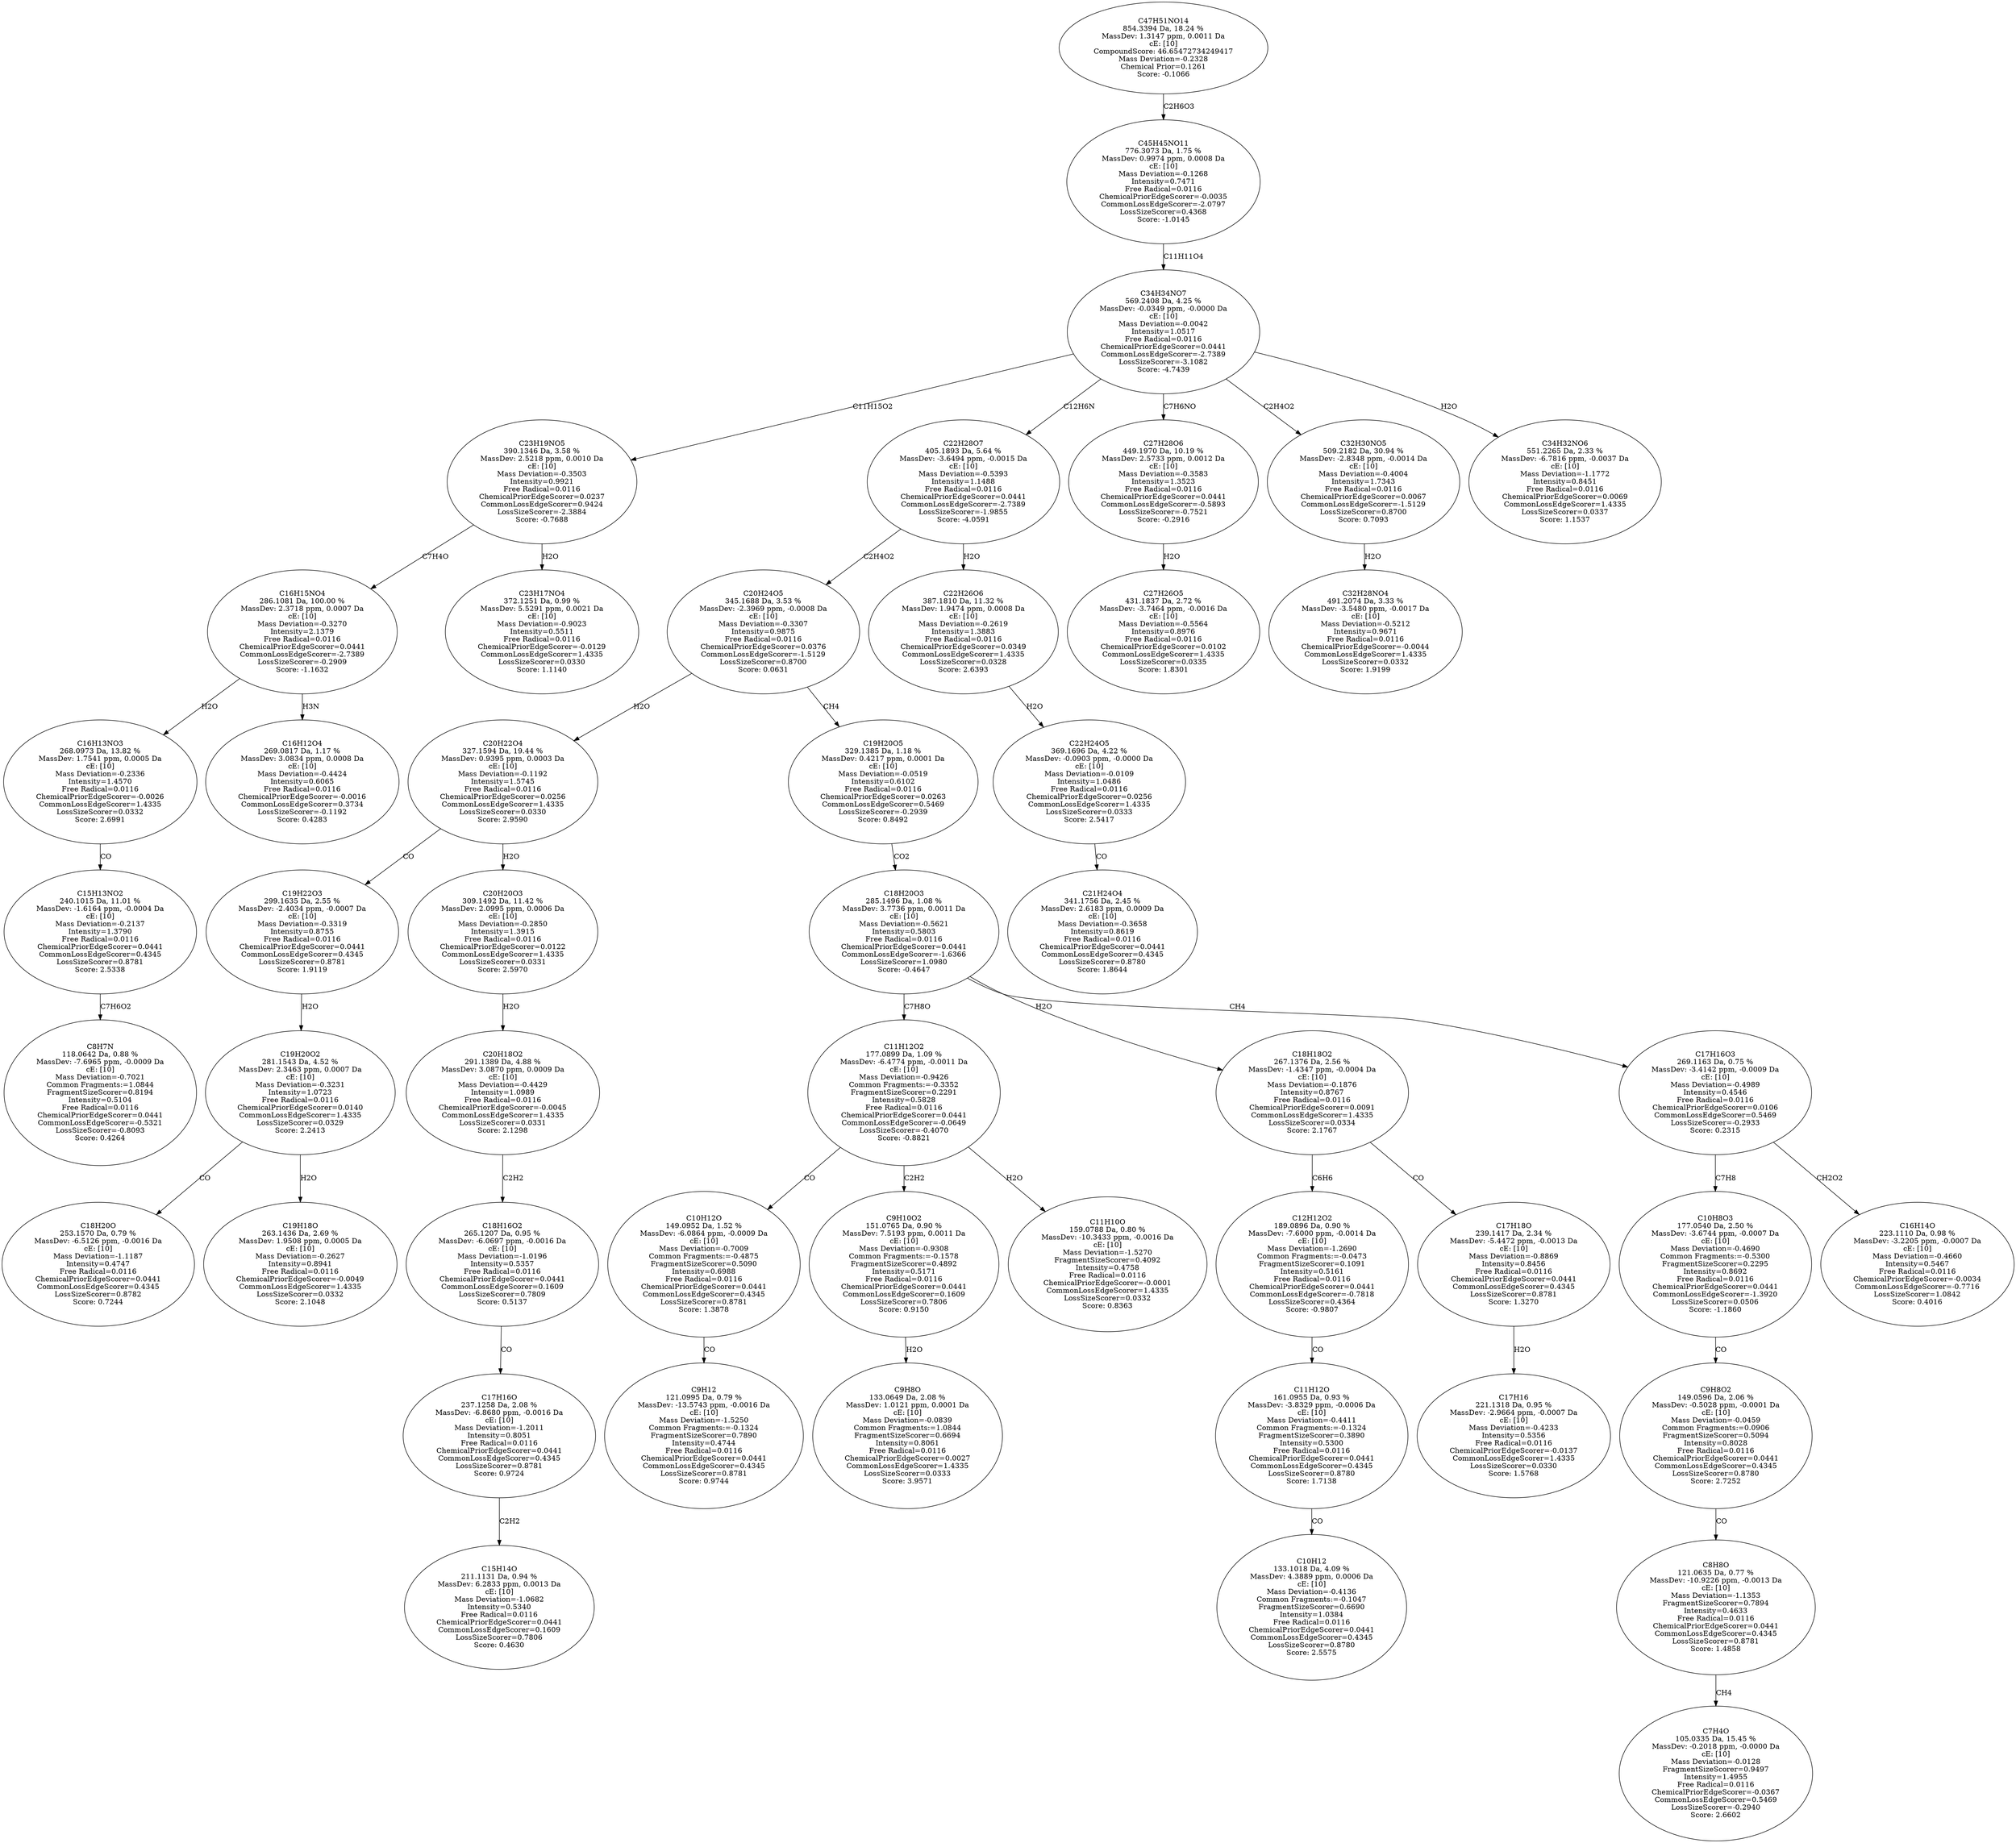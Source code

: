 strict digraph {
v1 [label="C8H7N\n118.0642 Da, 0.88 %\nMassDev: -7.6965 ppm, -0.0009 Da\ncE: [10]\nMass Deviation=-0.7021\nCommon Fragments:=1.0844\nFragmentSizeScorer=0.8194\nIntensity=0.5104\nFree Radical=0.0116\nChemicalPriorEdgeScorer=0.0441\nCommonLossEdgeScorer=-0.5321\nLossSizeScorer=-0.8093\nScore: 0.4264"];
v2 [label="C15H13NO2\n240.1015 Da, 11.01 %\nMassDev: -1.6164 ppm, -0.0004 Da\ncE: [10]\nMass Deviation=-0.2137\nIntensity=1.3790\nFree Radical=0.0116\nChemicalPriorEdgeScorer=0.0441\nCommonLossEdgeScorer=0.4345\nLossSizeScorer=0.8781\nScore: 2.5338"];
v3 [label="C16H13NO3\n268.0973 Da, 13.82 %\nMassDev: 1.7541 ppm, 0.0005 Da\ncE: [10]\nMass Deviation=-0.2336\nIntensity=1.4570\nFree Radical=0.0116\nChemicalPriorEdgeScorer=-0.0026\nCommonLossEdgeScorer=1.4335\nLossSizeScorer=0.0332\nScore: 2.6991"];
v4 [label="C16H12O4\n269.0817 Da, 1.17 %\nMassDev: 3.0834 ppm, 0.0008 Da\ncE: [10]\nMass Deviation=-0.4424\nIntensity=0.6065\nFree Radical=0.0116\nChemicalPriorEdgeScorer=-0.0016\nCommonLossEdgeScorer=0.3734\nLossSizeScorer=-0.1192\nScore: 0.4283"];
v5 [label="C16H15NO4\n286.1081 Da, 100.00 %\nMassDev: 2.3718 ppm, 0.0007 Da\ncE: [10]\nMass Deviation=-0.3270\nIntensity=2.1379\nFree Radical=0.0116\nChemicalPriorEdgeScorer=0.0441\nCommonLossEdgeScorer=-2.7389\nLossSizeScorer=-0.2909\nScore: -1.1632"];
v6 [label="C23H17NO4\n372.1251 Da, 0.99 %\nMassDev: 5.5291 ppm, 0.0021 Da\ncE: [10]\nMass Deviation=-0.9023\nIntensity=0.5511\nFree Radical=0.0116\nChemicalPriorEdgeScorer=-0.0129\nCommonLossEdgeScorer=1.4335\nLossSizeScorer=0.0330\nScore: 1.1140"];
v7 [label="C23H19NO5\n390.1346 Da, 3.58 %\nMassDev: 2.5218 ppm, 0.0010 Da\ncE: [10]\nMass Deviation=-0.3503\nIntensity=0.9921\nFree Radical=0.0116\nChemicalPriorEdgeScorer=0.0237\nCommonLossEdgeScorer=0.9424\nLossSizeScorer=-2.3884\nScore: -0.7688"];
v8 [label="C18H20O\n253.1570 Da, 0.79 %\nMassDev: -6.5126 ppm, -0.0016 Da\ncE: [10]\nMass Deviation=-1.1187\nIntensity=0.4747\nFree Radical=0.0116\nChemicalPriorEdgeScorer=0.0441\nCommonLossEdgeScorer=0.4345\nLossSizeScorer=0.8782\nScore: 0.7244"];
v9 [label="C19H18O\n263.1436 Da, 2.69 %\nMassDev: 1.9508 ppm, 0.0005 Da\ncE: [10]\nMass Deviation=-0.2627\nIntensity=0.8941\nFree Radical=0.0116\nChemicalPriorEdgeScorer=-0.0049\nCommonLossEdgeScorer=1.4335\nLossSizeScorer=0.0332\nScore: 2.1048"];
v10 [label="C19H20O2\n281.1543 Da, 4.52 %\nMassDev: 2.3463 ppm, 0.0007 Da\ncE: [10]\nMass Deviation=-0.3231\nIntensity=1.0723\nFree Radical=0.0116\nChemicalPriorEdgeScorer=0.0140\nCommonLossEdgeScorer=1.4335\nLossSizeScorer=0.0329\nScore: 2.2413"];
v11 [label="C19H22O3\n299.1635 Da, 2.55 %\nMassDev: -2.4034 ppm, -0.0007 Da\ncE: [10]\nMass Deviation=-0.3319\nIntensity=0.8755\nFree Radical=0.0116\nChemicalPriorEdgeScorer=0.0441\nCommonLossEdgeScorer=0.4345\nLossSizeScorer=0.8781\nScore: 1.9119"];
v12 [label="C15H14O\n211.1131 Da, 0.94 %\nMassDev: 6.2833 ppm, 0.0013 Da\ncE: [10]\nMass Deviation=-1.0682\nIntensity=0.5340\nFree Radical=0.0116\nChemicalPriorEdgeScorer=0.0441\nCommonLossEdgeScorer=0.1609\nLossSizeScorer=0.7806\nScore: 0.4630"];
v13 [label="C17H16O\n237.1258 Da, 2.08 %\nMassDev: -6.8680 ppm, -0.0016 Da\ncE: [10]\nMass Deviation=-1.2011\nIntensity=0.8051\nFree Radical=0.0116\nChemicalPriorEdgeScorer=0.0441\nCommonLossEdgeScorer=0.4345\nLossSizeScorer=0.8781\nScore: 0.9724"];
v14 [label="C18H16O2\n265.1207 Da, 0.95 %\nMassDev: -6.0697 ppm, -0.0016 Da\ncE: [10]\nMass Deviation=-1.0196\nIntensity=0.5357\nFree Radical=0.0116\nChemicalPriorEdgeScorer=0.0441\nCommonLossEdgeScorer=0.1609\nLossSizeScorer=0.7809\nScore: 0.5137"];
v15 [label="C20H18O2\n291.1389 Da, 4.88 %\nMassDev: 3.0870 ppm, 0.0009 Da\ncE: [10]\nMass Deviation=-0.4429\nIntensity=1.0989\nFree Radical=0.0116\nChemicalPriorEdgeScorer=-0.0045\nCommonLossEdgeScorer=1.4335\nLossSizeScorer=0.0331\nScore: 2.1298"];
v16 [label="C20H20O3\n309.1492 Da, 11.42 %\nMassDev: 2.0995 ppm, 0.0006 Da\ncE: [10]\nMass Deviation=-0.2850\nIntensity=1.3915\nFree Radical=0.0116\nChemicalPriorEdgeScorer=0.0122\nCommonLossEdgeScorer=1.4335\nLossSizeScorer=0.0331\nScore: 2.5970"];
v17 [label="C20H22O4\n327.1594 Da, 19.44 %\nMassDev: 0.9395 ppm, 0.0003 Da\ncE: [10]\nMass Deviation=-0.1192\nIntensity=1.5745\nFree Radical=0.0116\nChemicalPriorEdgeScorer=0.0256\nCommonLossEdgeScorer=1.4335\nLossSizeScorer=0.0330\nScore: 2.9590"];
v18 [label="C9H12\n121.0995 Da, 0.79 %\nMassDev: -13.5743 ppm, -0.0016 Da\ncE: [10]\nMass Deviation=-1.5250\nCommon Fragments:=-0.1324\nFragmentSizeScorer=0.7890\nIntensity=0.4744\nFree Radical=0.0116\nChemicalPriorEdgeScorer=0.0441\nCommonLossEdgeScorer=0.4345\nLossSizeScorer=0.8781\nScore: 0.9744"];
v19 [label="C10H12O\n149.0952 Da, 1.52 %\nMassDev: -6.0864 ppm, -0.0009 Da\ncE: [10]\nMass Deviation=-0.7009\nCommon Fragments:=-0.4875\nFragmentSizeScorer=0.5090\nIntensity=0.6988\nFree Radical=0.0116\nChemicalPriorEdgeScorer=0.0441\nCommonLossEdgeScorer=0.4345\nLossSizeScorer=0.8781\nScore: 1.3878"];
v20 [label="C9H8O\n133.0649 Da, 2.08 %\nMassDev: 1.0121 ppm, 0.0001 Da\ncE: [10]\nMass Deviation=-0.0839\nCommon Fragments:=1.0844\nFragmentSizeScorer=0.6694\nIntensity=0.8061\nFree Radical=0.0116\nChemicalPriorEdgeScorer=0.0027\nCommonLossEdgeScorer=1.4335\nLossSizeScorer=0.0333\nScore: 3.9571"];
v21 [label="C9H10O2\n151.0765 Da, 0.90 %\nMassDev: 7.5193 ppm, 0.0011 Da\ncE: [10]\nMass Deviation=-0.9308\nCommon Fragments:=-0.1578\nFragmentSizeScorer=0.4892\nIntensity=0.5171\nFree Radical=0.0116\nChemicalPriorEdgeScorer=0.0441\nCommonLossEdgeScorer=0.1609\nLossSizeScorer=0.7806\nScore: 0.9150"];
v22 [label="C11H10O\n159.0788 Da, 0.80 %\nMassDev: -10.3433 ppm, -0.0016 Da\ncE: [10]\nMass Deviation=-1.5270\nFragmentSizeScorer=0.4092\nIntensity=0.4758\nFree Radical=0.0116\nChemicalPriorEdgeScorer=-0.0001\nCommonLossEdgeScorer=1.4335\nLossSizeScorer=0.0332\nScore: 0.8363"];
v23 [label="C11H12O2\n177.0899 Da, 1.09 %\nMassDev: -6.4774 ppm, -0.0011 Da\ncE: [10]\nMass Deviation=-0.9426\nCommon Fragments:=-0.3352\nFragmentSizeScorer=0.2291\nIntensity=0.5828\nFree Radical=0.0116\nChemicalPriorEdgeScorer=0.0441\nCommonLossEdgeScorer=-0.0649\nLossSizeScorer=-0.4070\nScore: -0.8821"];
v24 [label="C10H12\n133.1018 Da, 4.09 %\nMassDev: 4.3889 ppm, 0.0006 Da\ncE: [10]\nMass Deviation=-0.4136\nCommon Fragments:=-0.1047\nFragmentSizeScorer=0.6690\nIntensity=1.0384\nFree Radical=0.0116\nChemicalPriorEdgeScorer=0.0441\nCommonLossEdgeScorer=0.4345\nLossSizeScorer=0.8780\nScore: 2.5575"];
v25 [label="C11H12O\n161.0955 Da, 0.93 %\nMassDev: -3.8329 ppm, -0.0006 Da\ncE: [10]\nMass Deviation=-0.4411\nCommon Fragments:=-0.1324\nFragmentSizeScorer=0.3890\nIntensity=0.5300\nFree Radical=0.0116\nChemicalPriorEdgeScorer=0.0441\nCommonLossEdgeScorer=0.4345\nLossSizeScorer=0.8780\nScore: 1.7138"];
v26 [label="C12H12O2\n189.0896 Da, 0.90 %\nMassDev: -7.6000 ppm, -0.0014 Da\ncE: [10]\nMass Deviation=-1.2690\nCommon Fragments:=-0.0473\nFragmentSizeScorer=0.1091\nIntensity=0.5161\nFree Radical=0.0116\nChemicalPriorEdgeScorer=0.0441\nCommonLossEdgeScorer=-0.7818\nLossSizeScorer=0.4364\nScore: -0.9807"];
v27 [label="C17H16\n221.1318 Da, 0.95 %\nMassDev: -2.9664 ppm, -0.0007 Da\ncE: [10]\nMass Deviation=-0.4233\nIntensity=0.5356\nFree Radical=0.0116\nChemicalPriorEdgeScorer=-0.0137\nCommonLossEdgeScorer=1.4335\nLossSizeScorer=0.0330\nScore: 1.5768"];
v28 [label="C17H18O\n239.1417 Da, 2.34 %\nMassDev: -5.4472 ppm, -0.0013 Da\ncE: [10]\nMass Deviation=-0.8869\nIntensity=0.8456\nFree Radical=0.0116\nChemicalPriorEdgeScorer=0.0441\nCommonLossEdgeScorer=0.4345\nLossSizeScorer=0.8781\nScore: 1.3270"];
v29 [label="C18H18O2\n267.1376 Da, 2.56 %\nMassDev: -1.4347 ppm, -0.0004 Da\ncE: [10]\nMass Deviation=-0.1876\nIntensity=0.8767\nFree Radical=0.0116\nChemicalPriorEdgeScorer=0.0091\nCommonLossEdgeScorer=1.4335\nLossSizeScorer=0.0334\nScore: 2.1767"];
v30 [label="C7H4O\n105.0335 Da, 15.45 %\nMassDev: -0.2018 ppm, -0.0000 Da\ncE: [10]\nMass Deviation=-0.0128\nFragmentSizeScorer=0.9497\nIntensity=1.4955\nFree Radical=0.0116\nChemicalPriorEdgeScorer=-0.0367\nCommonLossEdgeScorer=0.5469\nLossSizeScorer=-0.2940\nScore: 2.6602"];
v31 [label="C8H8O\n121.0635 Da, 0.77 %\nMassDev: -10.9226 ppm, -0.0013 Da\ncE: [10]\nMass Deviation=-1.1353\nFragmentSizeScorer=0.7894\nIntensity=0.4633\nFree Radical=0.0116\nChemicalPriorEdgeScorer=0.0441\nCommonLossEdgeScorer=0.4345\nLossSizeScorer=0.8781\nScore: 1.4858"];
v32 [label="C9H8O2\n149.0596 Da, 2.06 %\nMassDev: -0.5028 ppm, -0.0001 Da\ncE: [10]\nMass Deviation=-0.0459\nCommon Fragments:=0.0906\nFragmentSizeScorer=0.5094\nIntensity=0.8028\nFree Radical=0.0116\nChemicalPriorEdgeScorer=0.0441\nCommonLossEdgeScorer=0.4345\nLossSizeScorer=0.8780\nScore: 2.7252"];
v33 [label="C10H8O3\n177.0540 Da, 2.50 %\nMassDev: -3.6744 ppm, -0.0007 Da\ncE: [10]\nMass Deviation=-0.4690\nCommon Fragments:=-0.5300\nFragmentSizeScorer=0.2295\nIntensity=0.8692\nFree Radical=0.0116\nChemicalPriorEdgeScorer=0.0441\nCommonLossEdgeScorer=-1.3920\nLossSizeScorer=0.0506\nScore: -1.1860"];
v34 [label="C16H14O\n223.1110 Da, 0.98 %\nMassDev: -3.2205 ppm, -0.0007 Da\ncE: [10]\nMass Deviation=-0.4660\nIntensity=0.5467\nFree Radical=0.0116\nChemicalPriorEdgeScorer=-0.0034\nCommonLossEdgeScorer=-0.7716\nLossSizeScorer=1.0842\nScore: 0.4016"];
v35 [label="C17H16O3\n269.1163 Da, 0.75 %\nMassDev: -3.4142 ppm, -0.0009 Da\ncE: [10]\nMass Deviation=-0.4989\nIntensity=0.4546\nFree Radical=0.0116\nChemicalPriorEdgeScorer=0.0106\nCommonLossEdgeScorer=0.5469\nLossSizeScorer=-0.2933\nScore: 0.2315"];
v36 [label="C18H20O3\n285.1496 Da, 1.08 %\nMassDev: 3.7736 ppm, 0.0011 Da\ncE: [10]\nMass Deviation=-0.5621\nIntensity=0.5803\nFree Radical=0.0116\nChemicalPriorEdgeScorer=0.0441\nCommonLossEdgeScorer=-1.6366\nLossSizeScorer=1.0980\nScore: -0.4647"];
v37 [label="C19H20O5\n329.1385 Da, 1.18 %\nMassDev: 0.4217 ppm, 0.0001 Da\ncE: [10]\nMass Deviation=-0.0519\nIntensity=0.6102\nFree Radical=0.0116\nChemicalPriorEdgeScorer=0.0263\nCommonLossEdgeScorer=0.5469\nLossSizeScorer=-0.2939\nScore: 0.8492"];
v38 [label="C20H24O5\n345.1688 Da, 3.53 %\nMassDev: -2.3969 ppm, -0.0008 Da\ncE: [10]\nMass Deviation=-0.3307\nIntensity=0.9875\nFree Radical=0.0116\nChemicalPriorEdgeScorer=0.0376\nCommonLossEdgeScorer=-1.5129\nLossSizeScorer=0.8700\nScore: 0.0631"];
v39 [label="C21H24O4\n341.1756 Da, 2.45 %\nMassDev: 2.6183 ppm, 0.0009 Da\ncE: [10]\nMass Deviation=-0.3658\nIntensity=0.8619\nFree Radical=0.0116\nChemicalPriorEdgeScorer=0.0441\nCommonLossEdgeScorer=0.4345\nLossSizeScorer=0.8780\nScore: 1.8644"];
v40 [label="C22H24O5\n369.1696 Da, 4.22 %\nMassDev: -0.0903 ppm, -0.0000 Da\ncE: [10]\nMass Deviation=-0.0109\nIntensity=1.0486\nFree Radical=0.0116\nChemicalPriorEdgeScorer=0.0256\nCommonLossEdgeScorer=1.4335\nLossSizeScorer=0.0333\nScore: 2.5417"];
v41 [label="C22H26O6\n387.1810 Da, 11.32 %\nMassDev: 1.9474 ppm, 0.0008 Da\ncE: [10]\nMass Deviation=-0.2619\nIntensity=1.3883\nFree Radical=0.0116\nChemicalPriorEdgeScorer=0.0349\nCommonLossEdgeScorer=1.4335\nLossSizeScorer=0.0328\nScore: 2.6393"];
v42 [label="C22H28O7\n405.1893 Da, 5.64 %\nMassDev: -3.6494 ppm, -0.0015 Da\ncE: [10]\nMass Deviation=-0.5393\nIntensity=1.1488\nFree Radical=0.0116\nChemicalPriorEdgeScorer=0.0441\nCommonLossEdgeScorer=-2.7389\nLossSizeScorer=-1.9855\nScore: -4.0591"];
v43 [label="C27H26O5\n431.1837 Da, 2.72 %\nMassDev: -3.7464 ppm, -0.0016 Da\ncE: [10]\nMass Deviation=-0.5564\nIntensity=0.8976\nFree Radical=0.0116\nChemicalPriorEdgeScorer=0.0102\nCommonLossEdgeScorer=1.4335\nLossSizeScorer=0.0335\nScore: 1.8301"];
v44 [label="C27H28O6\n449.1970 Da, 10.19 %\nMassDev: 2.5733 ppm, 0.0012 Da\ncE: [10]\nMass Deviation=-0.3583\nIntensity=1.3523\nFree Radical=0.0116\nChemicalPriorEdgeScorer=0.0441\nCommonLossEdgeScorer=-0.5893\nLossSizeScorer=-0.7521\nScore: -0.2916"];
v45 [label="C32H28NO4\n491.2074 Da, 3.33 %\nMassDev: -3.5480 ppm, -0.0017 Da\ncE: [10]\nMass Deviation=-0.5212\nIntensity=0.9671\nFree Radical=0.0116\nChemicalPriorEdgeScorer=-0.0044\nCommonLossEdgeScorer=1.4335\nLossSizeScorer=0.0332\nScore: 1.9199"];
v46 [label="C32H30NO5\n509.2182 Da, 30.94 %\nMassDev: -2.8348 ppm, -0.0014 Da\ncE: [10]\nMass Deviation=-0.4004\nIntensity=1.7343\nFree Radical=0.0116\nChemicalPriorEdgeScorer=0.0067\nCommonLossEdgeScorer=-1.5129\nLossSizeScorer=0.8700\nScore: 0.7093"];
v47 [label="C34H32NO6\n551.2265 Da, 2.33 %\nMassDev: -6.7816 ppm, -0.0037 Da\ncE: [10]\nMass Deviation=-1.1772\nIntensity=0.8451\nFree Radical=0.0116\nChemicalPriorEdgeScorer=0.0069\nCommonLossEdgeScorer=1.4335\nLossSizeScorer=0.0337\nScore: 1.1537"];
v48 [label="C34H34NO7\n569.2408 Da, 4.25 %\nMassDev: -0.0349 ppm, -0.0000 Da\ncE: [10]\nMass Deviation=-0.0042\nIntensity=1.0517\nFree Radical=0.0116\nChemicalPriorEdgeScorer=0.0441\nCommonLossEdgeScorer=-2.7389\nLossSizeScorer=-3.1082\nScore: -4.7439"];
v49 [label="C45H45NO11\n776.3073 Da, 1.75 %\nMassDev: 0.9974 ppm, 0.0008 Da\ncE: [10]\nMass Deviation=-0.1268\nIntensity=0.7471\nFree Radical=0.0116\nChemicalPriorEdgeScorer=-0.0035\nCommonLossEdgeScorer=-2.0797\nLossSizeScorer=0.4368\nScore: -1.0145"];
v50 [label="C47H51NO14\n854.3394 Da, 18.24 %\nMassDev: 1.3147 ppm, 0.0011 Da\ncE: [10]\nCompoundScore: 46.65472734249417\nMass Deviation=-0.2328\nChemical Prior=0.1261\nScore: -0.1066"];
v2 -> v1 [label="C7H6O2"];
v3 -> v2 [label="CO"];
v5 -> v3 [label="H2O"];
v5 -> v4 [label="H3N"];
v7 -> v5 [label="C7H4O"];
v7 -> v6 [label="H2O"];
v48 -> v7 [label="C11H15O2"];
v10 -> v8 [label="CO"];
v10 -> v9 [label="H2O"];
v11 -> v10 [label="H2O"];
v17 -> v11 [label="CO"];
v13 -> v12 [label="C2H2"];
v14 -> v13 [label="CO"];
v15 -> v14 [label="C2H2"];
v16 -> v15 [label="H2O"];
v17 -> v16 [label="H2O"];
v38 -> v17 [label="H2O"];
v19 -> v18 [label="CO"];
v23 -> v19 [label="CO"];
v21 -> v20 [label="H2O"];
v23 -> v21 [label="C2H2"];
v23 -> v22 [label="H2O"];
v36 -> v23 [label="C7H8O"];
v25 -> v24 [label="CO"];
v26 -> v25 [label="CO"];
v29 -> v26 [label="C6H6"];
v28 -> v27 [label="H2O"];
v29 -> v28 [label="CO"];
v36 -> v29 [label="H2O"];
v31 -> v30 [label="CH4"];
v32 -> v31 [label="CO"];
v33 -> v32 [label="CO"];
v35 -> v33 [label="C7H8"];
v35 -> v34 [label="CH2O2"];
v36 -> v35 [label="CH4"];
v37 -> v36 [label="CO2"];
v38 -> v37 [label="CH4"];
v42 -> v38 [label="C2H4O2"];
v40 -> v39 [label="CO"];
v41 -> v40 [label="H2O"];
v42 -> v41 [label="H2O"];
v48 -> v42 [label="C12H6N"];
v44 -> v43 [label="H2O"];
v48 -> v44 [label="C7H6NO"];
v46 -> v45 [label="H2O"];
v48 -> v46 [label="C2H4O2"];
v48 -> v47 [label="H2O"];
v49 -> v48 [label="C11H11O4"];
v50 -> v49 [label="C2H6O3"];
}